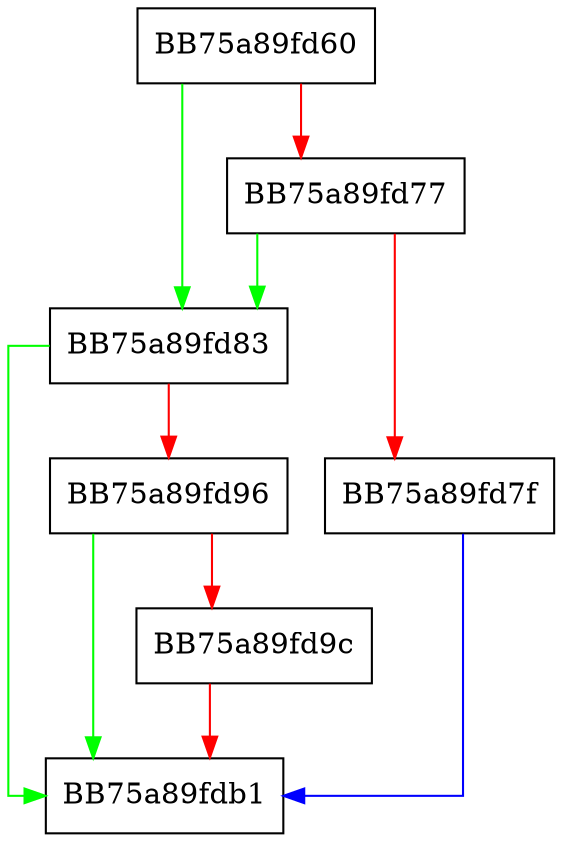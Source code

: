 digraph DeviceIdThrottlingDelayInHours {
  node [shape="box"];
  graph [splines=ortho];
  BB75a89fd60 -> BB75a89fd83 [color="green"];
  BB75a89fd60 -> BB75a89fd77 [color="red"];
  BB75a89fd77 -> BB75a89fd83 [color="green"];
  BB75a89fd77 -> BB75a89fd7f [color="red"];
  BB75a89fd7f -> BB75a89fdb1 [color="blue"];
  BB75a89fd83 -> BB75a89fdb1 [color="green"];
  BB75a89fd83 -> BB75a89fd96 [color="red"];
  BB75a89fd96 -> BB75a89fdb1 [color="green"];
  BB75a89fd96 -> BB75a89fd9c [color="red"];
  BB75a89fd9c -> BB75a89fdb1 [color="red"];
}